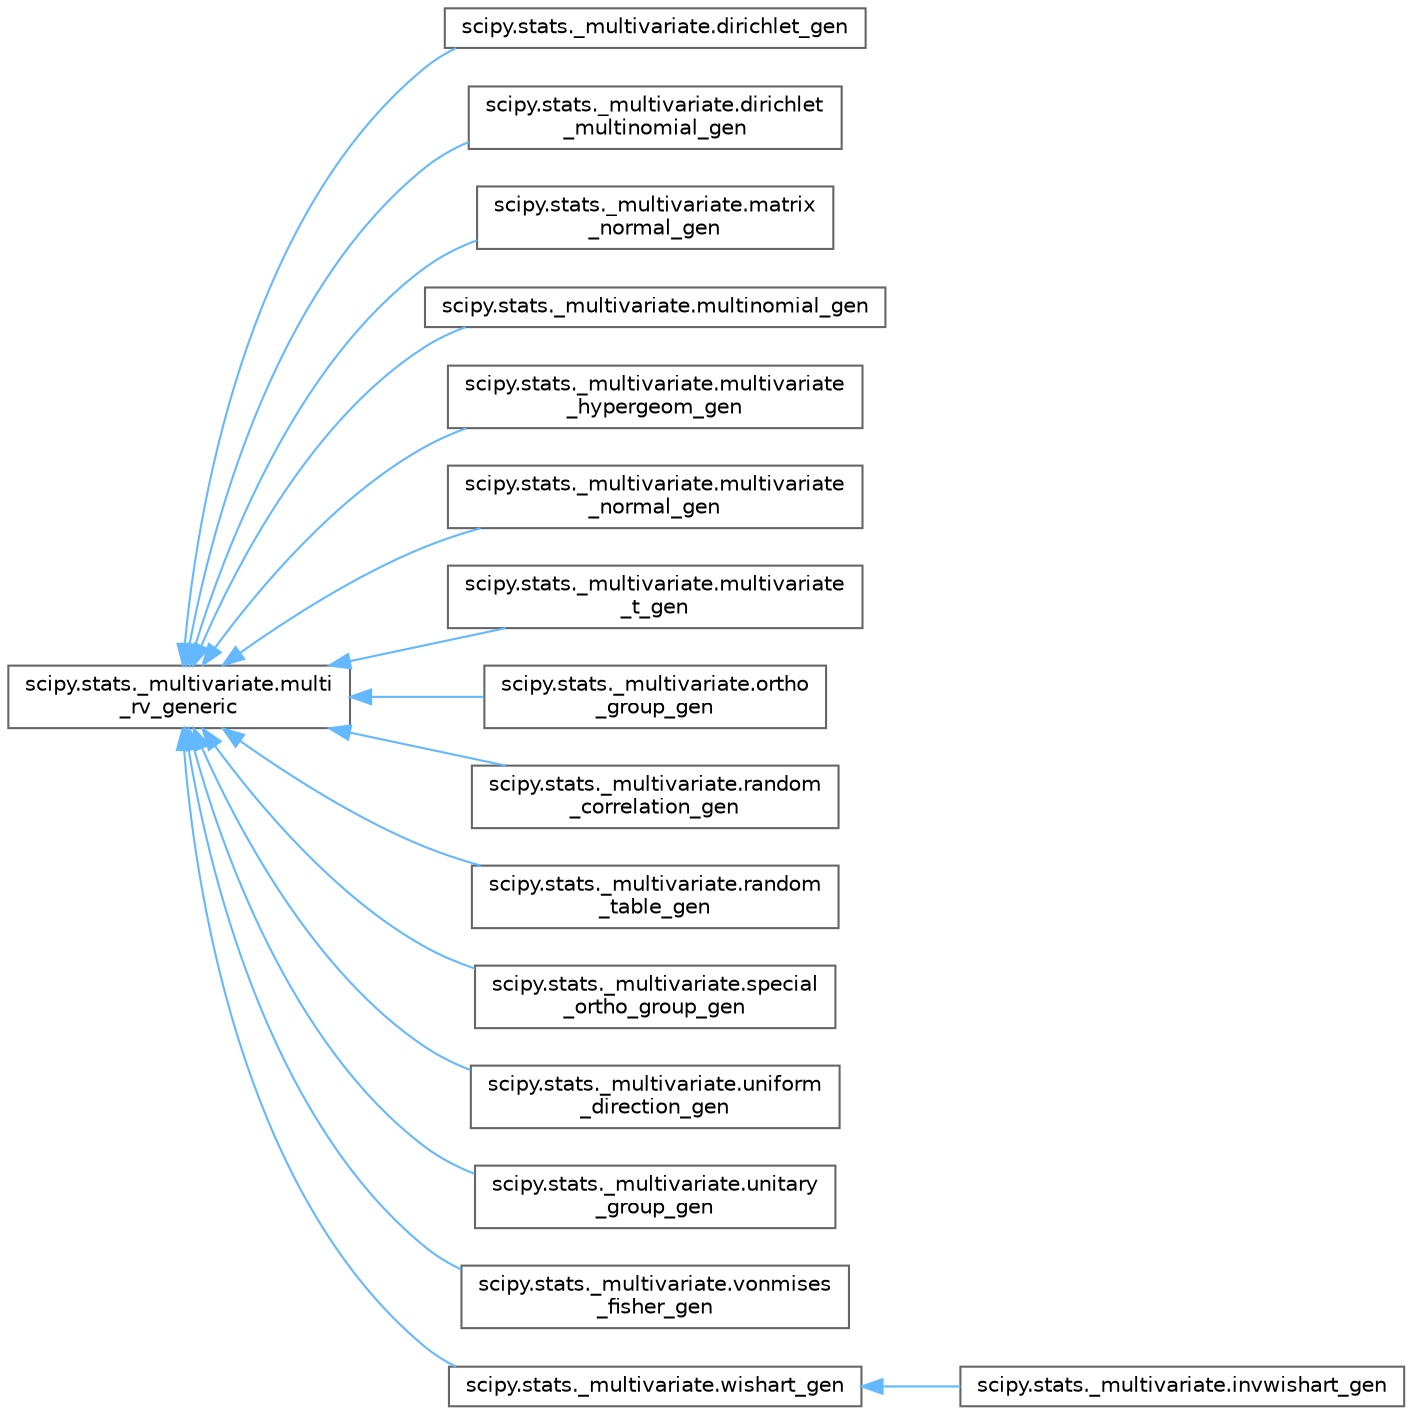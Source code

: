 digraph "Graphical Class Hierarchy"
{
 // LATEX_PDF_SIZE
  bgcolor="transparent";
  edge [fontname=Helvetica,fontsize=10,labelfontname=Helvetica,labelfontsize=10];
  node [fontname=Helvetica,fontsize=10,shape=box,height=0.2,width=0.4];
  rankdir="LR";
  Node0 [id="Node000000",label="scipy.stats._multivariate.multi\l_rv_generic",height=0.2,width=0.4,color="grey40", fillcolor="white", style="filled",URL="$d8/ddb/classscipy_1_1stats_1_1__multivariate_1_1multi__rv__generic.html",tooltip=" "];
  Node0 -> Node1 [id="edge5533_Node000000_Node000001",dir="back",color="steelblue1",style="solid",tooltip=" "];
  Node1 [id="Node000001",label="scipy.stats._multivariate.dirichlet_gen",height=0.2,width=0.4,color="grey40", fillcolor="white", style="filled",URL="$d0/d35/classscipy_1_1stats_1_1__multivariate_1_1dirichlet__gen.html",tooltip=" "];
  Node0 -> Node2 [id="edge5534_Node000000_Node000002",dir="back",color="steelblue1",style="solid",tooltip=" "];
  Node2 [id="Node000002",label="scipy.stats._multivariate.dirichlet\l_multinomial_gen",height=0.2,width=0.4,color="grey40", fillcolor="white", style="filled",URL="$d4/d83/classscipy_1_1stats_1_1__multivariate_1_1dirichlet__multinomial__gen.html",tooltip=" "];
  Node0 -> Node3 [id="edge5535_Node000000_Node000003",dir="back",color="steelblue1",style="solid",tooltip=" "];
  Node3 [id="Node000003",label="scipy.stats._multivariate.matrix\l_normal_gen",height=0.2,width=0.4,color="grey40", fillcolor="white", style="filled",URL="$d5/da7/classscipy_1_1stats_1_1__multivariate_1_1matrix__normal__gen.html",tooltip=" "];
  Node0 -> Node4 [id="edge5536_Node000000_Node000004",dir="back",color="steelblue1",style="solid",tooltip=" "];
  Node4 [id="Node000004",label="scipy.stats._multivariate.multinomial_gen",height=0.2,width=0.4,color="grey40", fillcolor="white", style="filled",URL="$d9/d32/classscipy_1_1stats_1_1__multivariate_1_1multinomial__gen.html",tooltip=" "];
  Node0 -> Node5 [id="edge5537_Node000000_Node000005",dir="back",color="steelblue1",style="solid",tooltip=" "];
  Node5 [id="Node000005",label="scipy.stats._multivariate.multivariate\l_hypergeom_gen",height=0.2,width=0.4,color="grey40", fillcolor="white", style="filled",URL="$d1/dcb/classscipy_1_1stats_1_1__multivariate_1_1multivariate__hypergeom__gen.html",tooltip=" "];
  Node0 -> Node6 [id="edge5538_Node000000_Node000006",dir="back",color="steelblue1",style="solid",tooltip=" "];
  Node6 [id="Node000006",label="scipy.stats._multivariate.multivariate\l_normal_gen",height=0.2,width=0.4,color="grey40", fillcolor="white", style="filled",URL="$dc/df1/classscipy_1_1stats_1_1__multivariate_1_1multivariate__normal__gen.html",tooltip=" "];
  Node0 -> Node7 [id="edge5539_Node000000_Node000007",dir="back",color="steelblue1",style="solid",tooltip=" "];
  Node7 [id="Node000007",label="scipy.stats._multivariate.multivariate\l_t_gen",height=0.2,width=0.4,color="grey40", fillcolor="white", style="filled",URL="$dd/d32/classscipy_1_1stats_1_1__multivariate_1_1multivariate__t__gen.html",tooltip=" "];
  Node0 -> Node8 [id="edge5540_Node000000_Node000008",dir="back",color="steelblue1",style="solid",tooltip=" "];
  Node8 [id="Node000008",label="scipy.stats._multivariate.ortho\l_group_gen",height=0.2,width=0.4,color="grey40", fillcolor="white", style="filled",URL="$d1/d24/classscipy_1_1stats_1_1__multivariate_1_1ortho__group__gen.html",tooltip=" "];
  Node0 -> Node9 [id="edge5541_Node000000_Node000009",dir="back",color="steelblue1",style="solid",tooltip=" "];
  Node9 [id="Node000009",label="scipy.stats._multivariate.random\l_correlation_gen",height=0.2,width=0.4,color="grey40", fillcolor="white", style="filled",URL="$d7/d45/classscipy_1_1stats_1_1__multivariate_1_1random__correlation__gen.html",tooltip=" "];
  Node0 -> Node10 [id="edge5542_Node000000_Node000010",dir="back",color="steelblue1",style="solid",tooltip=" "];
  Node10 [id="Node000010",label="scipy.stats._multivariate.random\l_table_gen",height=0.2,width=0.4,color="grey40", fillcolor="white", style="filled",URL="$dc/de4/classscipy_1_1stats_1_1__multivariate_1_1random__table__gen.html",tooltip=" "];
  Node0 -> Node11 [id="edge5543_Node000000_Node000011",dir="back",color="steelblue1",style="solid",tooltip=" "];
  Node11 [id="Node000011",label="scipy.stats._multivariate.special\l_ortho_group_gen",height=0.2,width=0.4,color="grey40", fillcolor="white", style="filled",URL="$dd/d1a/classscipy_1_1stats_1_1__multivariate_1_1special__ortho__group__gen.html",tooltip=" "];
  Node0 -> Node12 [id="edge5544_Node000000_Node000012",dir="back",color="steelblue1",style="solid",tooltip=" "];
  Node12 [id="Node000012",label="scipy.stats._multivariate.uniform\l_direction_gen",height=0.2,width=0.4,color="grey40", fillcolor="white", style="filled",URL="$df/df8/classscipy_1_1stats_1_1__multivariate_1_1uniform__direction__gen.html",tooltip=" "];
  Node0 -> Node13 [id="edge5545_Node000000_Node000013",dir="back",color="steelblue1",style="solid",tooltip=" "];
  Node13 [id="Node000013",label="scipy.stats._multivariate.unitary\l_group_gen",height=0.2,width=0.4,color="grey40", fillcolor="white", style="filled",URL="$d8/df6/classscipy_1_1stats_1_1__multivariate_1_1unitary__group__gen.html",tooltip=" "];
  Node0 -> Node14 [id="edge5546_Node000000_Node000014",dir="back",color="steelblue1",style="solid",tooltip=" "];
  Node14 [id="Node000014",label="scipy.stats._multivariate.vonmises\l_fisher_gen",height=0.2,width=0.4,color="grey40", fillcolor="white", style="filled",URL="$d8/d45/classscipy_1_1stats_1_1__multivariate_1_1vonmises__fisher__gen.html",tooltip=" "];
  Node0 -> Node15 [id="edge5547_Node000000_Node000015",dir="back",color="steelblue1",style="solid",tooltip=" "];
  Node15 [id="Node000015",label="scipy.stats._multivariate.wishart_gen",height=0.2,width=0.4,color="grey40", fillcolor="white", style="filled",URL="$df/da9/classscipy_1_1stats_1_1__multivariate_1_1wishart__gen.html",tooltip=" "];
  Node15 -> Node16 [id="edge5548_Node000015_Node000016",dir="back",color="steelblue1",style="solid",tooltip=" "];
  Node16 [id="Node000016",label="scipy.stats._multivariate.invwishart_gen",height=0.2,width=0.4,color="grey40", fillcolor="white", style="filled",URL="$d8/d00/classscipy_1_1stats_1_1__multivariate_1_1invwishart__gen.html",tooltip=" "];
}
